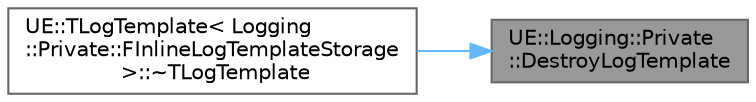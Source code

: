 digraph "UE::Logging::Private::DestroyLogTemplate"
{
 // INTERACTIVE_SVG=YES
 // LATEX_PDF_SIZE
  bgcolor="transparent";
  edge [fontname=Helvetica,fontsize=10,labelfontname=Helvetica,labelfontsize=10];
  node [fontname=Helvetica,fontsize=10,shape=box,height=0.2,width=0.4];
  rankdir="RL";
  Node1 [id="Node000001",label="UE::Logging::Private\l::DestroyLogTemplate",height=0.2,width=0.4,color="gray40", fillcolor="grey60", style="filled", fontcolor="black",tooltip=" "];
  Node1 -> Node2 [id="edge1_Node000001_Node000002",dir="back",color="steelblue1",style="solid",tooltip=" "];
  Node2 [id="Node000002",label="UE::TLogTemplate\< Logging\l::Private::FInlineLogTemplateStorage\l \>::~TLogTemplate",height=0.2,width=0.4,color="grey40", fillcolor="white", style="filled",URL="$df/d4e/classUE_1_1TLogTemplate.html#a4e9249cf1e20532c44c1ce60cae07102",tooltip=" "];
}
